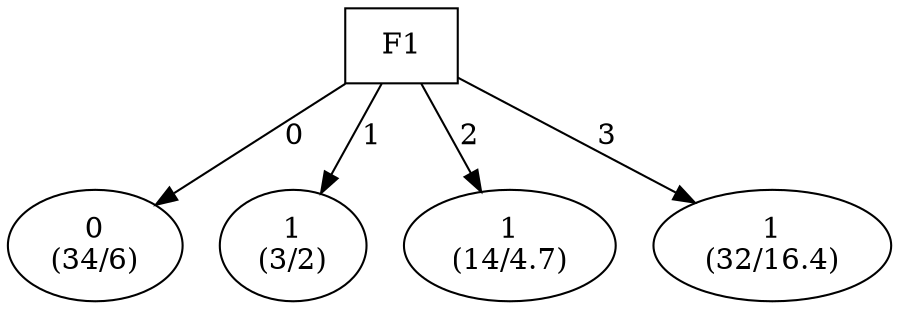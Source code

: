 digraph YaDT {
n0 [ shape=box, label="F1\n"]
n0 -> n1 [label="0"]
n1 [ shape=ellipse, label="0\n(34/6)"]
n0 -> n2 [label="1"]
n2 [ shape=ellipse, label="1\n(3/2)"]
n0 -> n3 [label="2"]
n3 [ shape=ellipse, label="1\n(14/4.7)"]
n0 -> n4 [label="3"]
n4 [ shape=ellipse, label="1\n(32/16.4)"]
}
